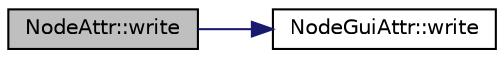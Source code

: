 digraph "NodeAttr::write"
{
  edge [fontname="Helvetica",fontsize="10",labelfontname="Helvetica",labelfontsize="10"];
  node [fontname="Helvetica",fontsize="10",shape=record];
  rankdir="LR";
  Node5 [label="NodeAttr::write",height=0.2,width=0.4,color="black", fillcolor="grey75", style="filled", fontcolor="black"];
  Node5 -> Node6 [color="midnightblue",fontsize="10",style="solid",fontname="Helvetica"];
  Node6 [label="NodeGuiAttr::write",height=0.2,width=0.4,color="black", fillcolor="white", style="filled",URL="$struct_node_gui_attr.html#aabc33d777e16fd3640cf224edd4e0f9f"];
}
